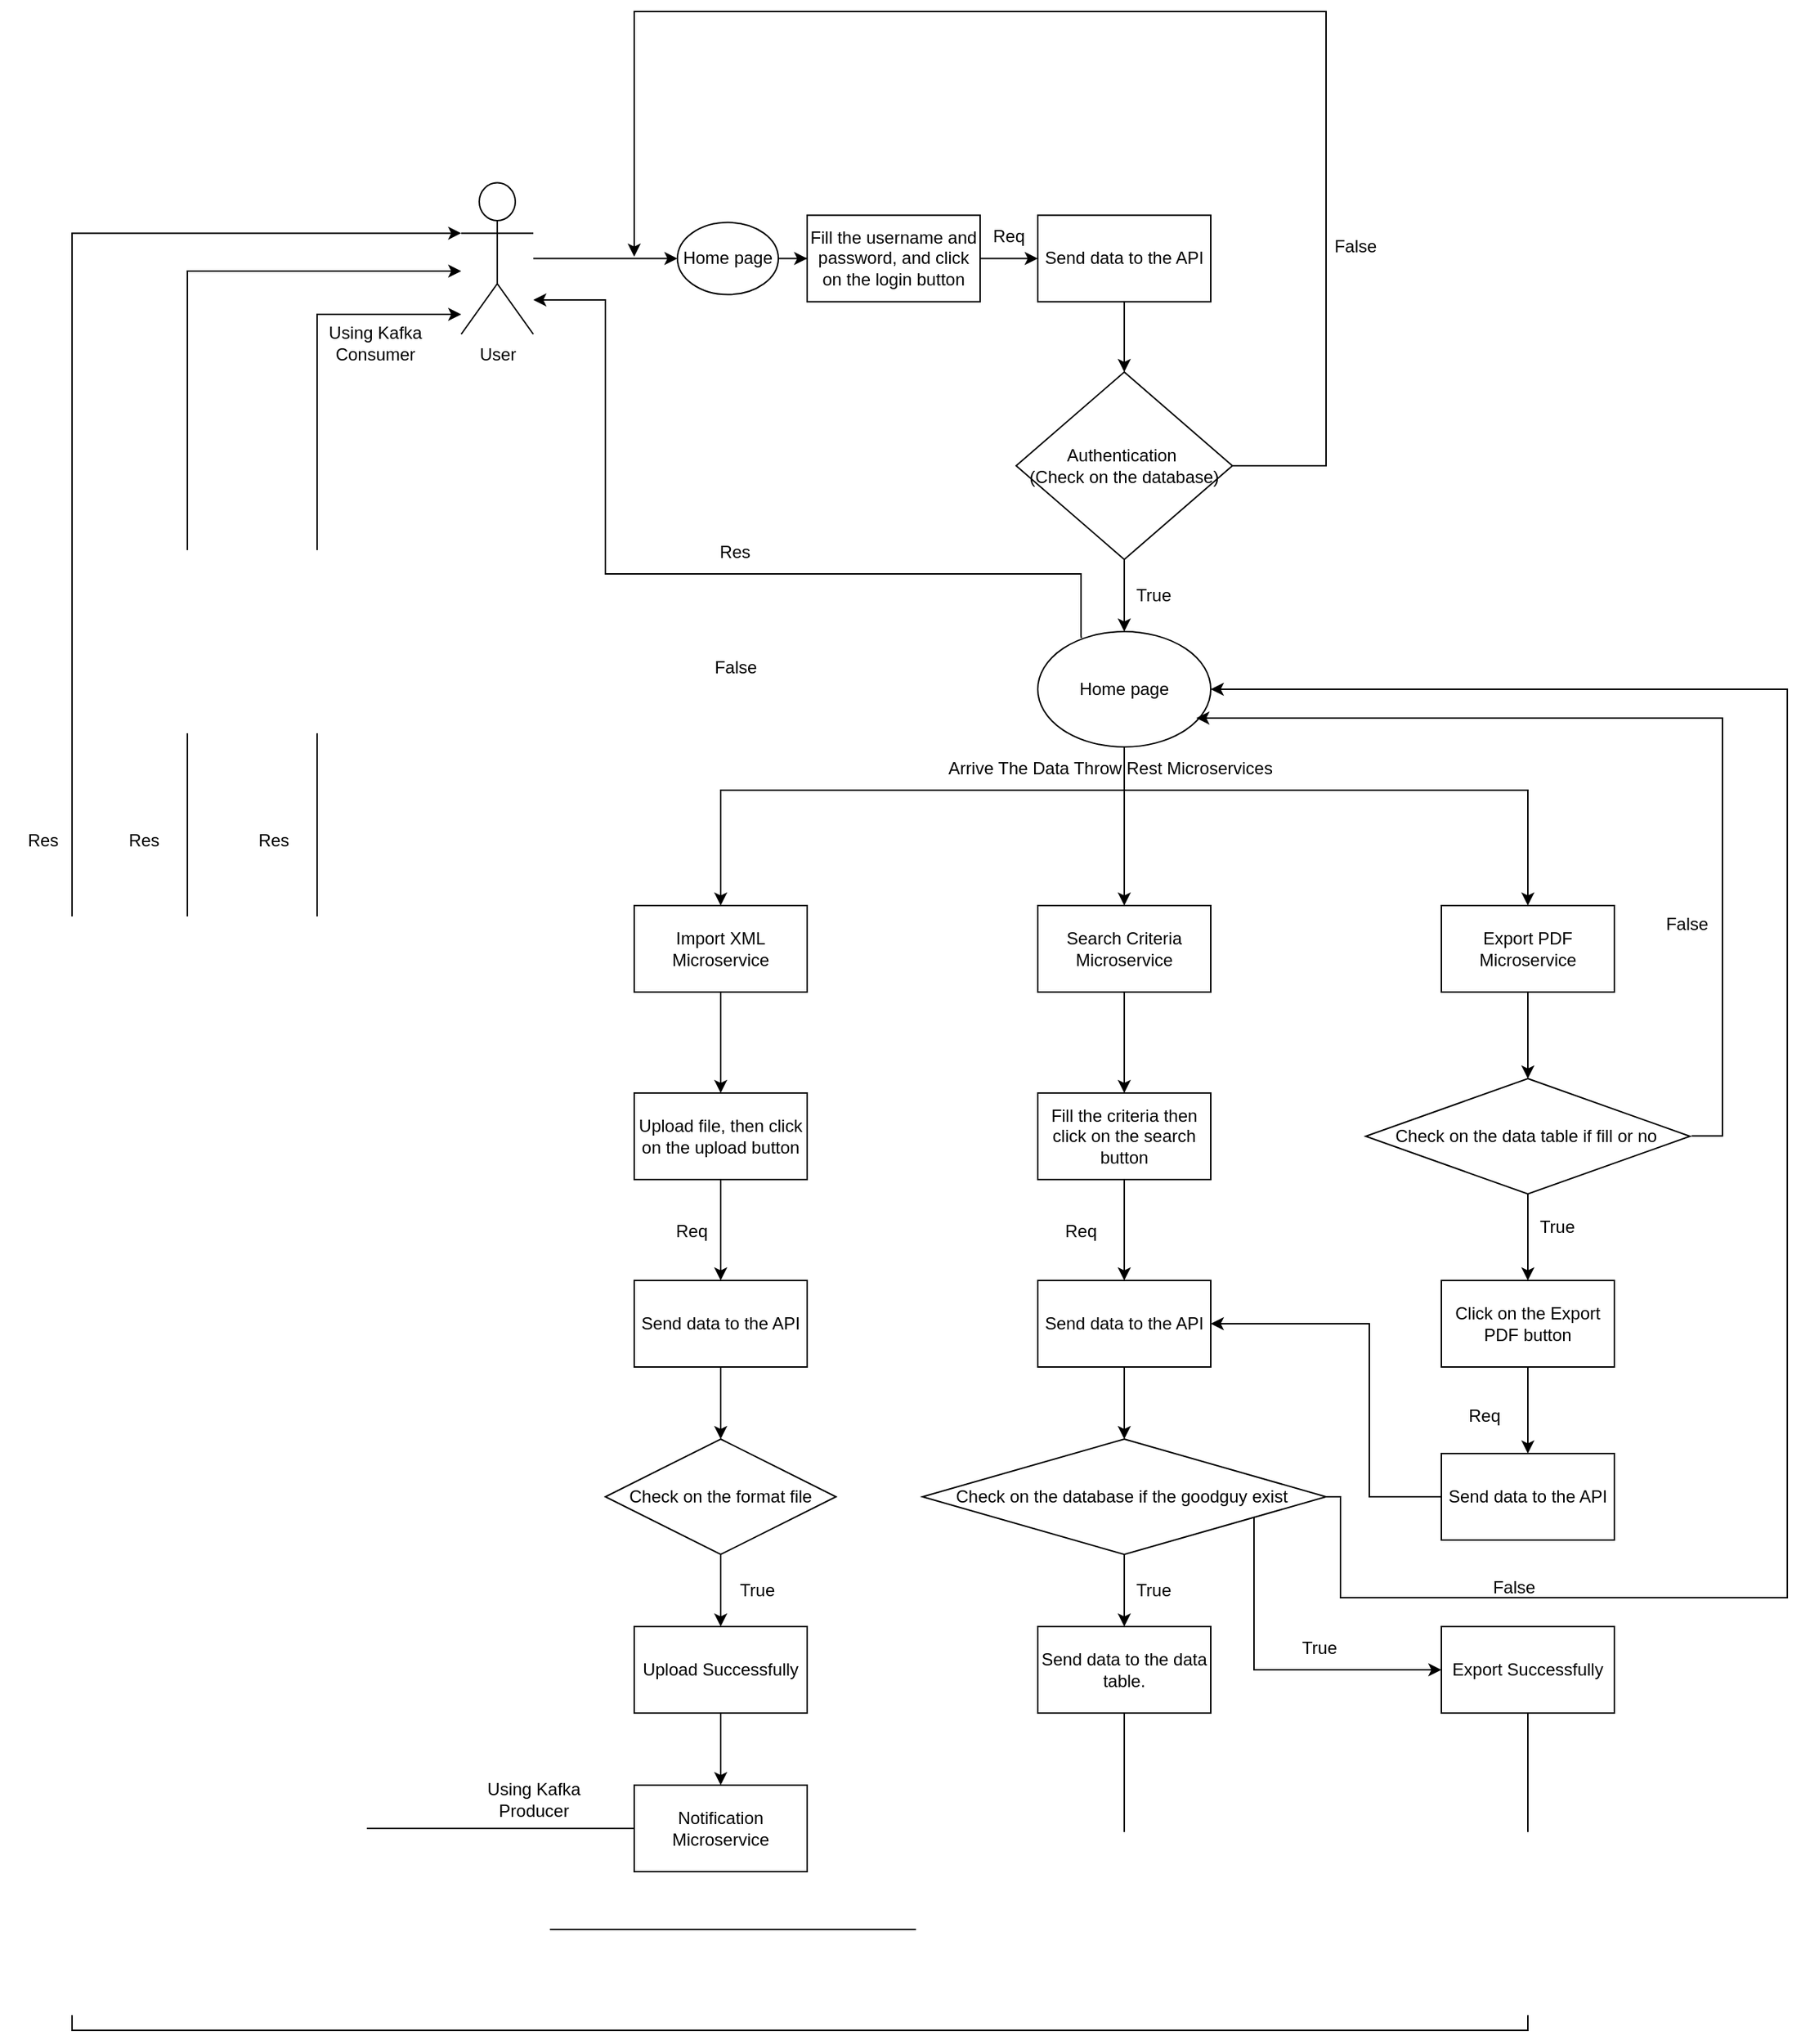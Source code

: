 <mxfile version="26.0.15">
  <diagram id="o4i60XFD0l5PdMTyhypL" name="Page-1">
    <mxGraphModel dx="2295" dy="-87" grid="1" gridSize="10" guides="1" tooltips="1" connect="1" arrows="1" fold="1" page="1" pageScale="1" pageWidth="850" pageHeight="1100" math="0" shadow="0">
      <root>
        <mxCell id="0" />
        <mxCell id="1" parent="0" />
        <mxCell id="2" style="edgeStyle=orthogonalEdgeStyle;rounded=0;orthogonalLoop=1;jettySize=auto;html=1;" parent="1" source="3" target="65" edge="1">
          <mxGeometry relative="1" as="geometry" />
        </mxCell>
        <mxCell id="3" value="User" style="shape=umlActor;verticalLabelPosition=bottom;verticalAlign=top;html=1;outlineConnect=0;" parent="1" vertex="1">
          <mxGeometry x="330" y="1228.75" width="50" height="105" as="geometry" />
        </mxCell>
        <mxCell id="4" value="Req" style="text;html=1;align=center;verticalAlign=middle;whiteSpace=wrap;rounded=0;" parent="1" vertex="1">
          <mxGeometry x="680" y="1251.25" width="60" height="30" as="geometry" />
        </mxCell>
        <mxCell id="5" value="Res&lt;span style=&quot;color: rgba(0, 0, 0, 0); font-family: monospace; font-size: 0px; text-align: start; text-wrap-mode: nowrap;&quot;&gt;%3CmxGraphModel%3E%3Croot%3E%3CmxCell%20id%3D%220%22%2F%3E%3CmxCell%20id%3D%221%22%20parent%3D%220%22%2F%3E%3CmxCell%20id%3D%222%22%20value%3D%22Req%22%20style%3D%22text%3Bhtml%3D1%3Balign%3Dcenter%3BverticalAlign%3Dmiddle%3BwhiteSpace%3Dwrap%3Brounded%3D0%3B%22%20vertex%3D%221%22%20parent%3D%221%22%3E%3CmxGeometry%20x%3D%22670%22%20y%3D%221251.25%22%20width%3D%2260%22%20height%3D%2230%22%20as%3D%22geometry%22%2F%3E%3C%2FmxCell%3E%3C%2Froot%3E%3C%2FmxGraphModel%3E&lt;/span&gt;" style="text;html=1;align=center;verticalAlign=middle;whiteSpace=wrap;rounded=0;" parent="1" vertex="1">
          <mxGeometry x="490" y="1470" width="60" height="30" as="geometry" />
        </mxCell>
        <mxCell id="6" value="" style="edgeStyle=orthogonalEdgeStyle;rounded=0;orthogonalLoop=1;jettySize=auto;html=1;entryX=0.5;entryY=0;entryDx=0;entryDy=0;" parent="1" source="7" target="10" edge="1">
          <mxGeometry relative="1" as="geometry">
            <mxPoint x="790" y="1360" as="targetPoint" />
          </mxGeometry>
        </mxCell>
        <mxCell id="7" value="Send data to the API" style="rounded=0;whiteSpace=wrap;html=1;" parent="1" vertex="1">
          <mxGeometry x="730" y="1251.25" width="120" height="60" as="geometry" />
        </mxCell>
        <mxCell id="8" value="" style="edgeStyle=orthogonalEdgeStyle;rounded=0;orthogonalLoop=1;jettySize=auto;html=1;" parent="1" source="10" target="14" edge="1">
          <mxGeometry relative="1" as="geometry" />
        </mxCell>
        <mxCell id="9" style="edgeStyle=orthogonalEdgeStyle;rounded=0;orthogonalLoop=1;jettySize=auto;html=1;" parent="1" source="10" edge="1">
          <mxGeometry relative="1" as="geometry">
            <mxPoint x="450" y="1280" as="targetPoint" />
            <Array as="points">
              <mxPoint x="930" y="1425" />
              <mxPoint x="930" y="1110" />
              <mxPoint x="450" y="1110" />
            </Array>
          </mxGeometry>
        </mxCell>
        <mxCell id="10" value="Authentication&amp;nbsp;&lt;div&gt;(Check on the database)&lt;/div&gt;" style="rhombus;whiteSpace=wrap;html=1;" parent="1" vertex="1">
          <mxGeometry x="715" y="1360" width="150" height="130" as="geometry" />
        </mxCell>
        <mxCell id="11" style="edgeStyle=orthogonalEdgeStyle;rounded=0;orthogonalLoop=1;jettySize=auto;html=1;entryX=0.5;entryY=0;entryDx=0;entryDy=0;" parent="1" source="14" target="23" edge="1">
          <mxGeometry relative="1" as="geometry">
            <Array as="points">
              <mxPoint x="790" y="1650" />
              <mxPoint x="510" y="1650" />
            </Array>
          </mxGeometry>
        </mxCell>
        <mxCell id="12" style="edgeStyle=orthogonalEdgeStyle;rounded=0;orthogonalLoop=1;jettySize=auto;html=1;entryX=0.5;entryY=0;entryDx=0;entryDy=0;" parent="1" source="14" target="21" edge="1">
          <mxGeometry relative="1" as="geometry" />
        </mxCell>
        <mxCell id="13" style="edgeStyle=orthogonalEdgeStyle;rounded=0;orthogonalLoop=1;jettySize=auto;html=1;entryX=0.5;entryY=0;entryDx=0;entryDy=0;" parent="1" source="14" target="19" edge="1">
          <mxGeometry relative="1" as="geometry">
            <Array as="points">
              <mxPoint x="790" y="1650" />
              <mxPoint x="1070" y="1650" />
            </Array>
          </mxGeometry>
        </mxCell>
        <mxCell id="14" value="Home page" style="ellipse;whiteSpace=wrap;html=1;" parent="1" vertex="1">
          <mxGeometry x="730" y="1540" width="120" height="80" as="geometry" />
        </mxCell>
        <mxCell id="15" style="edgeStyle=orthogonalEdgeStyle;rounded=0;orthogonalLoop=1;jettySize=auto;html=1;startArrow=classic;startFill=1;endArrow=none;endFill=0;entryX=0.252;entryY=0.055;entryDx=0;entryDy=0;entryPerimeter=0;" parent="1" source="3" target="14" edge="1">
          <mxGeometry relative="1" as="geometry">
            <mxPoint x="730" y="1580" as="targetPoint" />
            <Array as="points">
              <mxPoint x="430" y="1310" />
              <mxPoint x="430" y="1500" />
              <mxPoint x="760" y="1500" />
              <mxPoint x="760" y="1543" />
              <mxPoint x="760" y="1543" />
            </Array>
          </mxGeometry>
        </mxCell>
        <mxCell id="16" value="True" style="text;html=1;align=center;verticalAlign=middle;resizable=0;points=[];autosize=1;strokeColor=none;fillColor=none;" parent="1" vertex="1">
          <mxGeometry x="785" y="1500" width="50" height="30" as="geometry" />
        </mxCell>
        <mxCell id="17" value="False&lt;span style=&quot;color: rgba(0, 0, 0, 0); font-family: monospace; font-size: 0px; text-align: start;&quot;&gt;%3CmxGraphModel%3E%3Croot%3E%3CmxCell%20id%3D%220%22%2F%3E%3CmxCell%20id%3D%221%22%20parent%3D%220%22%2F%3E%3CmxCell%20id%3D%222%22%20value%3D%22Send%20data%20to%20the%20API%22%20style%3D%22rounded%3D0%3BwhiteSpace%3Dwrap%3Bhtml%3D1%3B%22%20vertex%3D%221%22%20parent%3D%221%22%3E%3CmxGeometry%20x%3D%22730%22%20y%3D%221252.5%22%20width%3D%22120%22%20height%3D%2260%22%20as%3D%22geometry%22%2F%3E%3C%2FmxCell%3E%3C%2Froot%3E%3C%2FmxGraphModel%3E&lt;/span&gt;" style="text;html=1;align=center;verticalAlign=middle;resizable=0;points=[];autosize=1;strokeColor=none;fillColor=none;" parent="1" vertex="1">
          <mxGeometry x="925" y="1258" width="50" height="30" as="geometry" />
        </mxCell>
        <mxCell id="18" value="" style="edgeStyle=orthogonalEdgeStyle;rounded=0;orthogonalLoop=1;jettySize=auto;html=1;" parent="1" source="19" target="44" edge="1">
          <mxGeometry relative="1" as="geometry" />
        </mxCell>
        <mxCell id="19" value="Export PDF Microservice" style="rounded=0;whiteSpace=wrap;html=1;" parent="1" vertex="1">
          <mxGeometry x="1010" y="1730" width="120" height="60" as="geometry" />
        </mxCell>
        <mxCell id="20" value="" style="edgeStyle=orthogonalEdgeStyle;rounded=0;orthogonalLoop=1;jettySize=auto;html=1;" parent="1" source="21" target="38" edge="1">
          <mxGeometry relative="1" as="geometry" />
        </mxCell>
        <mxCell id="21" value="Search Criteria Microservice" style="rounded=0;whiteSpace=wrap;html=1;" parent="1" vertex="1">
          <mxGeometry x="730" y="1730" width="120" height="60" as="geometry" />
        </mxCell>
        <mxCell id="22" value="" style="edgeStyle=orthogonalEdgeStyle;rounded=0;orthogonalLoop=1;jettySize=auto;html=1;" parent="1" source="23" target="25" edge="1">
          <mxGeometry relative="1" as="geometry" />
        </mxCell>
        <mxCell id="23" value="Import XML Microservice" style="rounded=0;whiteSpace=wrap;html=1;" parent="1" vertex="1">
          <mxGeometry x="450" y="1730" width="120" height="60" as="geometry" />
        </mxCell>
        <mxCell id="24" value="" style="edgeStyle=orthogonalEdgeStyle;rounded=0;orthogonalLoop=1;jettySize=auto;html=1;" parent="1" source="25" target="27" edge="1">
          <mxGeometry relative="1" as="geometry" />
        </mxCell>
        <mxCell id="25" value="Upload file, then click on the upload button" style="rounded=0;whiteSpace=wrap;html=1;" parent="1" vertex="1">
          <mxGeometry x="450" y="1860" width="120" height="60" as="geometry" />
        </mxCell>
        <mxCell id="26" value="" style="edgeStyle=orthogonalEdgeStyle;rounded=0;orthogonalLoop=1;jettySize=auto;html=1;" parent="1" source="27" target="30" edge="1">
          <mxGeometry relative="1" as="geometry" />
        </mxCell>
        <mxCell id="27" value="Send data to the API" style="rounded=0;whiteSpace=wrap;html=1;" parent="1" vertex="1">
          <mxGeometry x="450" y="1990" width="120" height="60" as="geometry" />
        </mxCell>
        <mxCell id="28" value="Req" style="text;html=1;align=center;verticalAlign=middle;whiteSpace=wrap;rounded=0;" parent="1" vertex="1">
          <mxGeometry x="460" y="1940" width="60" height="31.25" as="geometry" />
        </mxCell>
        <mxCell id="29" value="" style="edgeStyle=orthogonalEdgeStyle;rounded=0;orthogonalLoop=1;jettySize=auto;html=1;" parent="1" source="30" target="33" edge="1">
          <mxGeometry relative="1" as="geometry" />
        </mxCell>
        <mxCell id="30" value="Check on the format file" style="rhombus;whiteSpace=wrap;html=1;" parent="1" vertex="1">
          <mxGeometry x="430" y="2100" width="160" height="80" as="geometry" />
        </mxCell>
        <mxCell id="jd4tkjsqMxsrhNo6UPiL-70" value="" style="edgeStyle=orthogonalEdgeStyle;rounded=0;orthogonalLoop=1;jettySize=auto;html=1;" edge="1" parent="1" source="33" target="jd4tkjsqMxsrhNo6UPiL-69">
          <mxGeometry relative="1" as="geometry" />
        </mxCell>
        <mxCell id="33" value="Upload Successfully" style="rounded=0;whiteSpace=wrap;html=1;" parent="1" vertex="1">
          <mxGeometry x="450" y="2230" width="120" height="60" as="geometry" />
        </mxCell>
        <mxCell id="34" value="Res&lt;span style=&quot;color: rgba(0, 0, 0, 0); font-family: monospace; font-size: 0px; text-align: start; text-wrap-mode: nowrap;&quot;&gt;%3CmxGraphModel%3E%3Croot%3E%3CmxCell%20id%3D%220%22%2F%3E%3CmxCell%20id%3D%221%22%20parent%3D%220%22%2F%3E%3CmxCell%20id%3D%222%22%20value%3D%22Req%22%20style%3D%22text%3Bhtml%3D1%3Balign%3Dcenter%3BverticalAlign%3Dmiddle%3BwhiteSpace%3Dwrap%3Brounded%3D0%3B%22%20vertex%3D%221%22%20parent%3D%221%22%3E%3CmxGeometry%20x%3D%22670%22%20y%3D%221251.25%22%20width%3D%2260%22%20height%3D%2230%22%20as%3D%22geometry%22%2F%3E%3C%2FmxCell%3E%3C%2Froot%3E%3C%2FmxGraphModel%3E&lt;/span&gt;" style="text;html=1;align=center;verticalAlign=middle;whiteSpace=wrap;rounded=0;" parent="1" vertex="1">
          <mxGeometry x="170" y="1670" width="60" height="30" as="geometry" />
        </mxCell>
        <mxCell id="35" value="True" style="text;html=1;align=center;verticalAlign=middle;resizable=0;points=[];autosize=1;strokeColor=none;fillColor=none;" parent="1" vertex="1">
          <mxGeometry x="510" y="2190" width="50" height="30" as="geometry" />
        </mxCell>
        <mxCell id="36" value="False" style="text;html=1;align=center;verticalAlign=middle;resizable=0;points=[];autosize=1;strokeColor=none;fillColor=none;" parent="1" vertex="1">
          <mxGeometry x="495" y="1550" width="50" height="30" as="geometry" />
        </mxCell>
        <mxCell id="37" value="" style="edgeStyle=orthogonalEdgeStyle;rounded=0;orthogonalLoop=1;jettySize=auto;html=1;" parent="1" source="38" target="41" edge="1">
          <mxGeometry relative="1" as="geometry" />
        </mxCell>
        <mxCell id="38" value="Fill the criteria then click on the search button" style="rounded=0;whiteSpace=wrap;html=1;" parent="1" vertex="1">
          <mxGeometry x="730" y="1860" width="120" height="60" as="geometry" />
        </mxCell>
        <mxCell id="39" value="Arrive The Data Throw Rest Microservices" style="text;html=1;align=center;verticalAlign=middle;resizable=0;points=[];autosize=1;strokeColor=none;fillColor=none;" parent="1" vertex="1">
          <mxGeometry x="655" y="1620" width="250" height="30" as="geometry" />
        </mxCell>
        <mxCell id="40" value="" style="edgeStyle=orthogonalEdgeStyle;rounded=0;orthogonalLoop=1;jettySize=auto;html=1;" parent="1" source="41" target="53" edge="1">
          <mxGeometry relative="1" as="geometry" />
        </mxCell>
        <mxCell id="41" value="Send data to the API" style="rounded=0;whiteSpace=wrap;html=1;" parent="1" vertex="1">
          <mxGeometry x="730" y="1990" width="120" height="60" as="geometry" />
        </mxCell>
        <mxCell id="42" value="Req" style="text;html=1;align=center;verticalAlign=middle;whiteSpace=wrap;rounded=0;" parent="1" vertex="1">
          <mxGeometry x="730" y="1940" width="60" height="31.25" as="geometry" />
        </mxCell>
        <mxCell id="43" value="" style="edgeStyle=orthogonalEdgeStyle;rounded=0;orthogonalLoop=1;jettySize=auto;html=1;" parent="1" source="44" target="48" edge="1">
          <mxGeometry relative="1" as="geometry" />
        </mxCell>
        <mxCell id="44" value="Check on the data table if fill or no&amp;nbsp;" style="rhombus;whiteSpace=wrap;html=1;" parent="1" vertex="1">
          <mxGeometry x="957.5" y="1850" width="225" height="80" as="geometry" />
        </mxCell>
        <mxCell id="45" style="edgeStyle=orthogonalEdgeStyle;rounded=0;orthogonalLoop=1;jettySize=auto;html=1;entryX=1;entryY=0.5;entryDx=0;entryDy=0;" parent="1" source="46" target="41" edge="1">
          <mxGeometry relative="1" as="geometry">
            <Array as="points">
              <mxPoint x="960" y="2140" />
              <mxPoint x="960" y="2020" />
            </Array>
          </mxGeometry>
        </mxCell>
        <mxCell id="46" value="Send data to the API" style="rounded=0;whiteSpace=wrap;html=1;" parent="1" vertex="1">
          <mxGeometry x="1010" y="2110" width="120" height="60" as="geometry" />
        </mxCell>
        <mxCell id="47" value="" style="edgeStyle=orthogonalEdgeStyle;rounded=0;orthogonalLoop=1;jettySize=auto;html=1;" parent="1" source="48" target="46" edge="1">
          <mxGeometry relative="1" as="geometry" />
        </mxCell>
        <mxCell id="48" value="Click on the Export PDF button" style="rounded=0;whiteSpace=wrap;html=1;" parent="1" vertex="1">
          <mxGeometry x="1010" y="1990" width="120" height="60" as="geometry" />
        </mxCell>
        <mxCell id="49" value="Req" style="text;html=1;align=center;verticalAlign=middle;whiteSpace=wrap;rounded=0;" parent="1" vertex="1">
          <mxGeometry x="1010" y="2068.75" width="60" height="31.25" as="geometry" />
        </mxCell>
        <mxCell id="50" value="" style="edgeStyle=orthogonalEdgeStyle;rounded=0;orthogonalLoop=1;jettySize=auto;html=1;" parent="1" source="53" target="55" edge="1">
          <mxGeometry relative="1" as="geometry" />
        </mxCell>
        <mxCell id="51" style="edgeStyle=orthogonalEdgeStyle;rounded=0;orthogonalLoop=1;jettySize=auto;html=1;entryX=1;entryY=0.5;entryDx=0;entryDy=0;" parent="1" source="53" target="14" edge="1">
          <mxGeometry relative="1" as="geometry">
            <Array as="points">
              <mxPoint x="940" y="2140" />
              <mxPoint x="940" y="2210" />
              <mxPoint x="1250" y="2210" />
              <mxPoint x="1250" y="1580" />
            </Array>
          </mxGeometry>
        </mxCell>
        <mxCell id="52" style="edgeStyle=orthogonalEdgeStyle;rounded=0;orthogonalLoop=1;jettySize=auto;html=1;" parent="1" source="53" target="66" edge="1">
          <mxGeometry relative="1" as="geometry">
            <Array as="points">
              <mxPoint x="880" y="2260" />
            </Array>
          </mxGeometry>
        </mxCell>
        <mxCell id="53" value="Check on the database if the goodguy exist&amp;nbsp;" style="rhombus;whiteSpace=wrap;html=1;" parent="1" vertex="1">
          <mxGeometry x="650" y="2100" width="280" height="80" as="geometry" />
        </mxCell>
        <mxCell id="54" style="edgeStyle=orthogonalEdgeStyle;rounded=0;orthogonalLoop=1;jettySize=auto;html=1;" parent="1" source="55" target="3" edge="1">
          <mxGeometry relative="1" as="geometry">
            <Array as="points">
              <mxPoint x="790" y="2440" />
              <mxPoint x="140" y="2440" />
              <mxPoint x="140" y="1290" />
            </Array>
          </mxGeometry>
        </mxCell>
        <mxCell id="55" value="Send data to the data table." style="rounded=0;whiteSpace=wrap;html=1;" parent="1" vertex="1">
          <mxGeometry x="730" y="2230" width="120" height="60" as="geometry" />
        </mxCell>
        <mxCell id="56" value="Res&lt;span style=&quot;color: rgba(0, 0, 0, 0); font-family: monospace; font-size: 0px; text-align: start; text-wrap-mode: nowrap;&quot;&gt;%3CmxGraphModel%3E%3Croot%3E%3CmxCell%20id%3D%220%22%2F%3E%3CmxCell%20id%3D%221%22%20parent%3D%220%22%2F%3E%3CmxCell%20id%3D%222%22%20value%3D%22Req%22%20style%3D%22text%3Bhtml%3D1%3Balign%3Dcenter%3BverticalAlign%3Dmiddle%3BwhiteSpace%3Dwrap%3Brounded%3D0%3B%22%20vertex%3D%221%22%20parent%3D%221%22%3E%3CmxGeometry%20x%3D%22670%22%20y%3D%221251.25%22%20width%3D%2260%22%20height%3D%2230%22%20as%3D%22geometry%22%2F%3E%3C%2FmxCell%3E%3C%2Froot%3E%3C%2FmxGraphModel%3E&lt;/span&gt;" style="text;html=1;align=center;verticalAlign=middle;whiteSpace=wrap;rounded=0;" parent="1" vertex="1">
          <mxGeometry x="80" y="1670" width="60" height="30" as="geometry" />
        </mxCell>
        <mxCell id="57" value="False" style="text;html=1;align=center;verticalAlign=middle;resizable=0;points=[];autosize=1;strokeColor=none;fillColor=none;" parent="1" vertex="1">
          <mxGeometry x="1035" y="2188" width="50" height="30" as="geometry" />
        </mxCell>
        <mxCell id="58" value="True" style="text;html=1;align=center;verticalAlign=middle;resizable=0;points=[];autosize=1;strokeColor=none;fillColor=none;" parent="1" vertex="1">
          <mxGeometry x="785" y="2190" width="50" height="30" as="geometry" />
        </mxCell>
        <mxCell id="59" value="" style="edgeStyle=orthogonalEdgeStyle;rounded=0;orthogonalLoop=1;jettySize=auto;html=1;" parent="1" source="60" target="7" edge="1">
          <mxGeometry relative="1" as="geometry" />
        </mxCell>
        <mxCell id="60" value="&lt;div&gt;Fill the username and password, and click on the login button&lt;/div&gt;" style="rounded=0;whiteSpace=wrap;html=1;" parent="1" vertex="1">
          <mxGeometry x="570" y="1251.25" width="120" height="60" as="geometry" />
        </mxCell>
        <mxCell id="61" value="True" style="text;html=1;align=center;verticalAlign=middle;resizable=0;points=[];autosize=1;strokeColor=none;fillColor=none;" parent="1" vertex="1">
          <mxGeometry x="1065" y="1938" width="50" height="30" as="geometry" />
        </mxCell>
        <mxCell id="62" style="edgeStyle=orthogonalEdgeStyle;rounded=0;orthogonalLoop=1;jettySize=auto;html=1;entryX=0.958;entryY=0.695;entryDx=0;entryDy=0;entryPerimeter=0;exitX=1.005;exitY=0.509;exitDx=0;exitDy=0;exitPerimeter=0;" parent="1" edge="1">
          <mxGeometry relative="1" as="geometry">
            <mxPoint x="1183.625" y="1889.72" as="sourcePoint" />
            <mxPoint x="840" y="1600" as="targetPoint" />
            <Array as="points">
              <mxPoint x="1205" y="1890" />
              <mxPoint x="1205" y="1600" />
            </Array>
          </mxGeometry>
        </mxCell>
        <mxCell id="63" value="False" style="text;html=1;align=center;verticalAlign=middle;resizable=0;points=[];autosize=1;strokeColor=none;fillColor=none;" parent="1" vertex="1">
          <mxGeometry x="1155" y="1728" width="50" height="30" as="geometry" />
        </mxCell>
        <mxCell id="64" value="" style="edgeStyle=orthogonalEdgeStyle;rounded=0;orthogonalLoop=1;jettySize=auto;html=1;" parent="1" source="65" target="60" edge="1">
          <mxGeometry relative="1" as="geometry" />
        </mxCell>
        <mxCell id="65" value="Home page" style="ellipse;whiteSpace=wrap;html=1;" parent="1" vertex="1">
          <mxGeometry x="480" y="1256.25" width="70" height="50" as="geometry" />
        </mxCell>
        <mxCell id="66" value="Export Successfully" style="rounded=0;whiteSpace=wrap;html=1;" parent="1" vertex="1">
          <mxGeometry x="1010" y="2230" width="120" height="60" as="geometry" />
        </mxCell>
        <mxCell id="67" value="True" style="text;html=1;align=center;verticalAlign=middle;resizable=0;points=[];autosize=1;strokeColor=none;fillColor=none;" parent="1" vertex="1">
          <mxGeometry x="900" y="2230" width="50" height="30" as="geometry" />
        </mxCell>
        <mxCell id="68" style="edgeStyle=orthogonalEdgeStyle;rounded=0;orthogonalLoop=1;jettySize=auto;html=1;entryX=0;entryY=0.333;entryDx=0;entryDy=0;entryPerimeter=0;" parent="1" source="66" target="3" edge="1">
          <mxGeometry relative="1" as="geometry">
            <Array as="points">
              <mxPoint x="1070" y="2510" />
              <mxPoint x="60" y="2510" />
              <mxPoint x="60" y="1264" />
            </Array>
          </mxGeometry>
        </mxCell>
        <mxCell id="69" value="Res&lt;span style=&quot;color: rgba(0, 0, 0, 0); font-family: monospace; font-size: 0px; text-align: start; text-wrap-mode: nowrap;&quot;&gt;%3CmxGraphModel%3E%3Croot%3E%3CmxCell%20id%3D%220%22%2F%3E%3CmxCell%20id%3D%221%22%20parent%3D%220%22%2F%3E%3CmxCell%20id%3D%222%22%20value%3D%22Req%22%20style%3D%22text%3Bhtml%3D1%3Balign%3Dcenter%3BverticalAlign%3Dmiddle%3BwhiteSpace%3Dwrap%3Brounded%3D0%3B%22%20vertex%3D%221%22%20parent%3D%221%22%3E%3CmxGeometry%20x%3D%22670%22%20y%3D%221251.25%22%20width%3D%2260%22%20height%3D%2230%22%20as%3D%22geometry%22%2F%3E%3C%2FmxCell%3E%3C%2Froot%3E%3C%2FmxGraphModel%3E&lt;/span&gt;" style="text;html=1;align=center;verticalAlign=middle;whiteSpace=wrap;rounded=0;" parent="1" vertex="1">
          <mxGeometry x="10" y="1670" width="60" height="30" as="geometry" />
        </mxCell>
        <mxCell id="jd4tkjsqMxsrhNo6UPiL-73" value="" style="edgeStyle=orthogonalEdgeStyle;rounded=0;orthogonalLoop=1;jettySize=auto;html=1;" edge="1" parent="1" source="jd4tkjsqMxsrhNo6UPiL-69" target="3">
          <mxGeometry relative="1" as="geometry">
            <mxPoint x="510" y="2480" as="targetPoint" />
            <Array as="points">
              <mxPoint x="230" y="2370" />
              <mxPoint x="230" y="1320" />
            </Array>
          </mxGeometry>
        </mxCell>
        <mxCell id="jd4tkjsqMxsrhNo6UPiL-69" value="Notification Microservice" style="rounded=0;whiteSpace=wrap;html=1;" vertex="1" parent="1">
          <mxGeometry x="450" y="2340" width="120" height="60" as="geometry" />
        </mxCell>
        <mxCell id="jd4tkjsqMxsrhNo6UPiL-71" value="Using Kafka&lt;div&gt;Producer&lt;/div&gt;" style="text;html=1;align=center;verticalAlign=middle;resizable=0;points=[];autosize=1;strokeColor=none;fillColor=none;" vertex="1" parent="1">
          <mxGeometry x="335" y="2330" width="90" height="40" as="geometry" />
        </mxCell>
        <mxCell id="jd4tkjsqMxsrhNo6UPiL-77" value="Using Kafka&lt;div&gt;Consumer&lt;/div&gt;" style="text;html=1;align=center;verticalAlign=middle;resizable=0;points=[];autosize=1;strokeColor=none;fillColor=none;" vertex="1" parent="1">
          <mxGeometry x="225" y="1320" width="90" height="40" as="geometry" />
        </mxCell>
      </root>
    </mxGraphModel>
  </diagram>
</mxfile>
